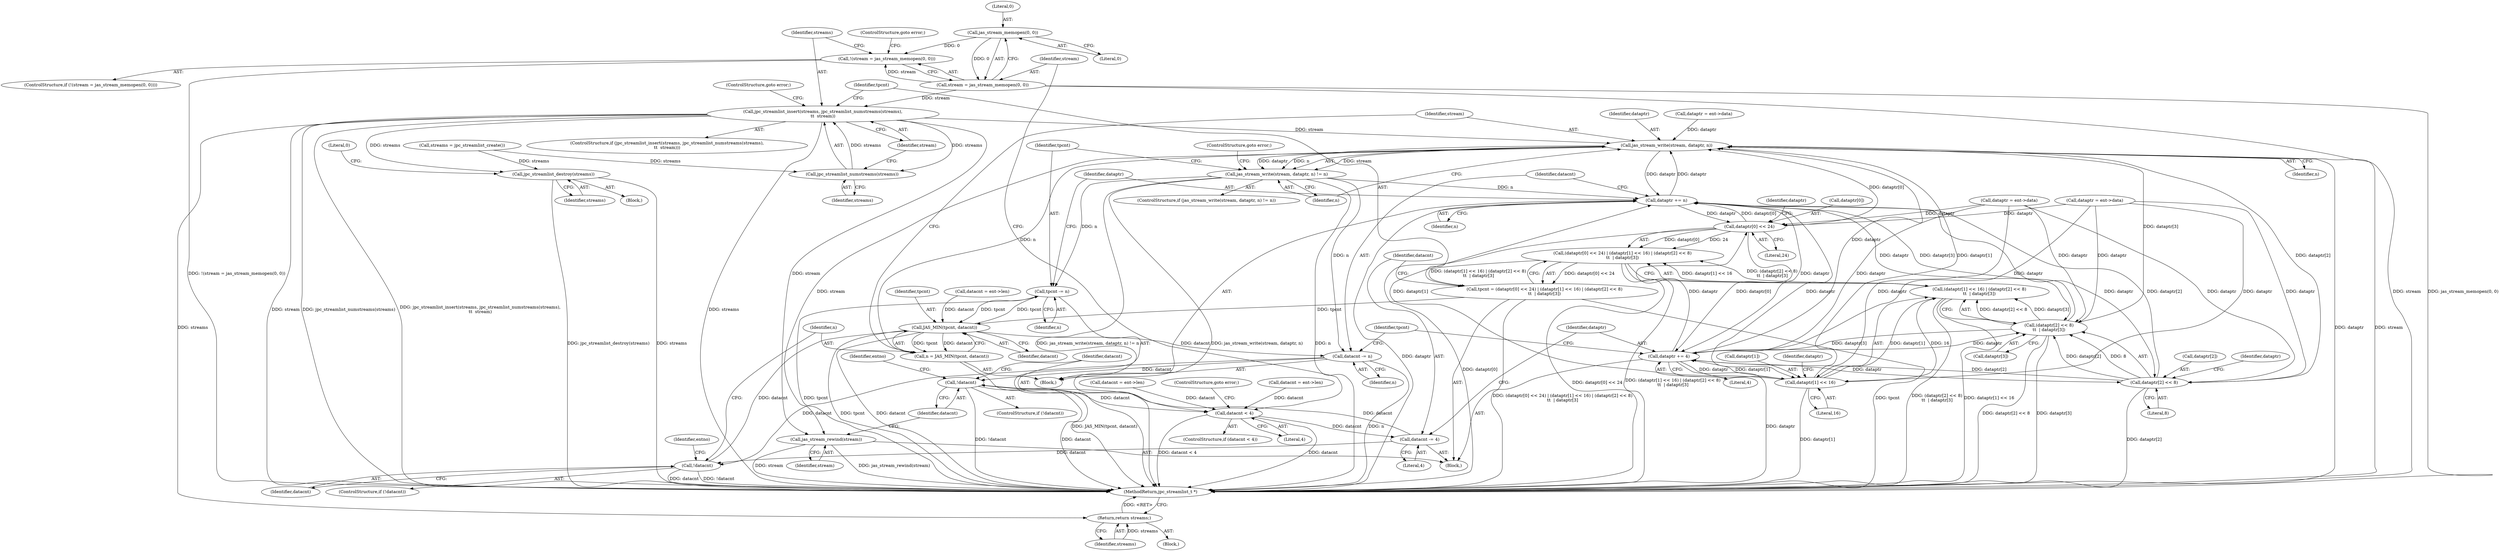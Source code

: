 digraph "0_jasper_d42b2388f7f8e0332c846675133acea151fc557a_37@API" {
"1000160" [label="(Call,jas_stream_memopen(0, 0))"];
"1000157" [label="(Call,!(stream = jas_stream_memopen(0, 0)))"];
"1000158" [label="(Call,stream = jas_stream_memopen(0, 0))"];
"1000166" [label="(Call,jpc_streamlist_insert(streams, jpc_streamlist_numstreams(streams),\n\t\t  stream))"];
"1000168" [label="(Call,jpc_streamlist_numstreams(streams))"];
"1000242" [label="(Call,jas_stream_write(stream, dataptr, n))"];
"1000241" [label="(Call,jas_stream_write(stream, dataptr, n) != n)"];
"1000249" [label="(Call,tpcnt -= n)"];
"1000237" [label="(Call,JAS_MIN(tpcnt, datacnt))"];
"1000235" [label="(Call,n = JAS_MIN(tpcnt, datacnt))"];
"1000255" [label="(Call,datacnt -= n)"];
"1000206" [label="(Call,!datacnt)"];
"1000261" [label="(Call,!datacnt)"];
"1000151" [label="(Call,datacnt < 4)"];
"1000196" [label="(Call,datacnt -= 4)"];
"1000252" [label="(Call,dataptr += n)"];
"1000176" [label="(Call,dataptr[0] << 24)"];
"1000175" [label="(Call,(dataptr[0] << 24) | (dataptr[1] << 16) | (dataptr[2] << 8)\n\t\t  | dataptr[3])"];
"1000173" [label="(Call,tpcnt = (dataptr[0] << 24) | (dataptr[1] << 16) | (dataptr[2] << 8)\n\t\t  | dataptr[3])"];
"1000199" [label="(Call,dataptr += 4)"];
"1000182" [label="(Call,dataptr[1] << 16)"];
"1000181" [label="(Call,(dataptr[1] << 16) | (dataptr[2] << 8)\n\t\t  | dataptr[3])"];
"1000188" [label="(Call,dataptr[2] << 8)"];
"1000187" [label="(Call,(dataptr[2] << 8)\n\t\t  | dataptr[3])"];
"1000258" [label="(Call,jas_stream_rewind(stream))"];
"1000290" [label="(Return,return streams;)"];
"1000296" [label="(Call,jpc_streamlist_destroy(streams))"];
"1000150" [label="(ControlStructure,if (datacnt < 4))"];
"1000249" [label="(Call,tpcnt -= n)"];
"1000156" [label="(ControlStructure,if (!(stream = jas_stream_memopen(0, 0))))"];
"1000245" [label="(Identifier,n)"];
"1000161" [label="(Literal,0)"];
"1000257" [label="(Identifier,n)"];
"1000250" [label="(Identifier,tpcnt)"];
"1000280" [label="(Call,dataptr = ent->data)"];
"1000176" [label="(Call,dataptr[0] << 24)"];
"1000199" [label="(Call,dataptr += 4)"];
"1000297" [label="(Identifier,streams)"];
"1000192" [label="(Literal,8)"];
"1000291" [label="(Identifier,streams)"];
"1000165" [label="(ControlStructure,if (jpc_streamlist_insert(streams, jpc_streamlist_numstreams(streams),\n\t\t  stream)))"];
"1000143" [label="(Call,datacnt = ent->len)"];
"1000254" [label="(Identifier,n)"];
"1000196" [label="(Call,datacnt -= 4)"];
"1000239" [label="(Identifier,datacnt)"];
"1000230" [label="(Call,datacnt = ent->len)"];
"1000172" [label="(ControlStructure,goto error;)"];
"1000186" [label="(Literal,16)"];
"1000183" [label="(Call,dataptr[1])"];
"1000212" [label="(Identifier,entno)"];
"1000166" [label="(Call,jpc_streamlist_insert(streams, jpc_streamlist_numstreams(streams),\n\t\t  stream))"];
"1000300" [label="(MethodReturn,jpc_streamlist_t *)"];
"1000104" [label="(Block,)"];
"1000261" [label="(Call,!datacnt)"];
"1000243" [label="(Identifier,stream)"];
"1000177" [label="(Call,dataptr[0])"];
"1000203" [label="(Identifier,tpcnt)"];
"1000170" [label="(Identifier,stream)"];
"1000236" [label="(Identifier,n)"];
"1000299" [label="(Literal,0)"];
"1000167" [label="(Identifier,streams)"];
"1000290" [label="(Return,return streams;)"];
"1000205" [label="(ControlStructure,if (!datacnt))"];
"1000174" [label="(Identifier,tpcnt)"];
"1000149" [label="(Block,)"];
"1000260" [label="(ControlStructure,if (!datacnt))"];
"1000164" [label="(ControlStructure,goto error;)"];
"1000184" [label="(Identifier,dataptr)"];
"1000190" [label="(Identifier,dataptr)"];
"1000182" [label="(Call,dataptr[1] << 16)"];
"1000151" [label="(Call,datacnt < 4)"];
"1000259" [label="(Identifier,stream)"];
"1000244" [label="(Identifier,dataptr)"];
"1000235" [label="(Call,n = JAS_MIN(tpcnt, datacnt))"];
"1000207" [label="(Identifier,datacnt)"];
"1000237" [label="(Call,JAS_MIN(tpcnt, datacnt))"];
"1000267" [label="(Identifier,entno)"];
"1000251" [label="(Identifier,n)"];
"1000160" [label="(Call,jas_stream_memopen(0, 0))"];
"1000240" [label="(ControlStructure,if (jas_stream_write(stream, dataptr, n) != n))"];
"1000157" [label="(Call,!(stream = jas_stream_memopen(0, 0)))"];
"1000138" [label="(Call,dataptr = ent->data)"];
"1000295" [label="(Block,)"];
"1000158" [label="(Call,stream = jas_stream_memopen(0, 0))"];
"1000225" [label="(Call,dataptr = ent->data)"];
"1000187" [label="(Call,(dataptr[2] << 8)\n\t\t  | dataptr[3])"];
"1000115" [label="(Call,streams = jpc_streamlist_create())"];
"1000201" [label="(Literal,4)"];
"1000169" [label="(Identifier,streams)"];
"1000189" [label="(Call,dataptr[2])"];
"1000256" [label="(Identifier,datacnt)"];
"1000296" [label="(Call,jpc_streamlist_destroy(streams))"];
"1000168" [label="(Call,jpc_streamlist_numstreams(streams))"];
"1000188" [label="(Call,dataptr[2] << 8)"];
"1000200" [label="(Identifier,dataptr)"];
"1000181" [label="(Call,(dataptr[1] << 16) | (dataptr[2] << 8)\n\t\t  | dataptr[3])"];
"1000159" [label="(Identifier,stream)"];
"1000206" [label="(Call,!datacnt)"];
"1000153" [label="(Literal,4)"];
"1000180" [label="(Literal,24)"];
"1000253" [label="(Identifier,dataptr)"];
"1000248" [label="(ControlStructure,goto error;)"];
"1000246" [label="(Identifier,n)"];
"1000198" [label="(Literal,4)"];
"1000197" [label="(Identifier,datacnt)"];
"1000175" [label="(Call,(dataptr[0] << 24) | (dataptr[1] << 16) | (dataptr[2] << 8)\n\t\t  | dataptr[3])"];
"1000162" [label="(Literal,0)"];
"1000155" [label="(ControlStructure,goto error;)"];
"1000194" [label="(Identifier,dataptr)"];
"1000204" [label="(Block,)"];
"1000242" [label="(Call,jas_stream_write(stream, dataptr, n))"];
"1000262" [label="(Identifier,datacnt)"];
"1000258" [label="(Call,jas_stream_rewind(stream))"];
"1000173" [label="(Call,tpcnt = (dataptr[0] << 24) | (dataptr[1] << 16) | (dataptr[2] << 8)\n\t\t  | dataptr[3])"];
"1000241" [label="(Call,jas_stream_write(stream, dataptr, n) != n)"];
"1000238" [label="(Identifier,tpcnt)"];
"1000193" [label="(Call,dataptr[3])"];
"1000285" [label="(Call,datacnt = ent->len)"];
"1000152" [label="(Identifier,datacnt)"];
"1000252" [label="(Call,dataptr += n)"];
"1000255" [label="(Call,datacnt -= n)"];
"1000160" -> "1000158"  [label="AST: "];
"1000160" -> "1000162"  [label="CFG: "];
"1000161" -> "1000160"  [label="AST: "];
"1000162" -> "1000160"  [label="AST: "];
"1000158" -> "1000160"  [label="CFG: "];
"1000160" -> "1000157"  [label="DDG: 0"];
"1000160" -> "1000158"  [label="DDG: 0"];
"1000157" -> "1000156"  [label="AST: "];
"1000157" -> "1000158"  [label="CFG: "];
"1000158" -> "1000157"  [label="AST: "];
"1000164" -> "1000157"  [label="CFG: "];
"1000167" -> "1000157"  [label="CFG: "];
"1000157" -> "1000300"  [label="DDG: !(stream = jas_stream_memopen(0, 0))"];
"1000158" -> "1000157"  [label="DDG: stream"];
"1000159" -> "1000158"  [label="AST: "];
"1000158" -> "1000300"  [label="DDG: stream"];
"1000158" -> "1000300"  [label="DDG: jas_stream_memopen(0, 0)"];
"1000158" -> "1000166"  [label="DDG: stream"];
"1000166" -> "1000165"  [label="AST: "];
"1000166" -> "1000170"  [label="CFG: "];
"1000167" -> "1000166"  [label="AST: "];
"1000168" -> "1000166"  [label="AST: "];
"1000170" -> "1000166"  [label="AST: "];
"1000172" -> "1000166"  [label="CFG: "];
"1000174" -> "1000166"  [label="CFG: "];
"1000166" -> "1000300"  [label="DDG: jpc_streamlist_numstreams(streams)"];
"1000166" -> "1000300"  [label="DDG: jpc_streamlist_insert(streams, jpc_streamlist_numstreams(streams),\n\t\t  stream)"];
"1000166" -> "1000300"  [label="DDG: streams"];
"1000166" -> "1000300"  [label="DDG: stream"];
"1000168" -> "1000166"  [label="DDG: streams"];
"1000166" -> "1000168"  [label="DDG: streams"];
"1000166" -> "1000242"  [label="DDG: stream"];
"1000166" -> "1000258"  [label="DDG: stream"];
"1000166" -> "1000290"  [label="DDG: streams"];
"1000166" -> "1000296"  [label="DDG: streams"];
"1000168" -> "1000169"  [label="CFG: "];
"1000169" -> "1000168"  [label="AST: "];
"1000170" -> "1000168"  [label="CFG: "];
"1000115" -> "1000168"  [label="DDG: streams"];
"1000242" -> "1000241"  [label="AST: "];
"1000242" -> "1000245"  [label="CFG: "];
"1000243" -> "1000242"  [label="AST: "];
"1000244" -> "1000242"  [label="AST: "];
"1000245" -> "1000242"  [label="AST: "];
"1000246" -> "1000242"  [label="CFG: "];
"1000242" -> "1000300"  [label="DDG: dataptr"];
"1000242" -> "1000300"  [label="DDG: stream"];
"1000242" -> "1000241"  [label="DDG: stream"];
"1000242" -> "1000241"  [label="DDG: dataptr"];
"1000242" -> "1000241"  [label="DDG: n"];
"1000252" -> "1000242"  [label="DDG: dataptr"];
"1000199" -> "1000242"  [label="DDG: dataptr"];
"1000225" -> "1000242"  [label="DDG: dataptr"];
"1000188" -> "1000242"  [label="DDG: dataptr[2]"];
"1000187" -> "1000242"  [label="DDG: dataptr[3]"];
"1000176" -> "1000242"  [label="DDG: dataptr[0]"];
"1000182" -> "1000242"  [label="DDG: dataptr[1]"];
"1000235" -> "1000242"  [label="DDG: n"];
"1000242" -> "1000252"  [label="DDG: dataptr"];
"1000242" -> "1000258"  [label="DDG: stream"];
"1000241" -> "1000240"  [label="AST: "];
"1000241" -> "1000246"  [label="CFG: "];
"1000246" -> "1000241"  [label="AST: "];
"1000248" -> "1000241"  [label="CFG: "];
"1000250" -> "1000241"  [label="CFG: "];
"1000241" -> "1000300"  [label="DDG: jas_stream_write(stream, dataptr, n)"];
"1000241" -> "1000300"  [label="DDG: n"];
"1000241" -> "1000300"  [label="DDG: jas_stream_write(stream, dataptr, n) != n"];
"1000241" -> "1000249"  [label="DDG: n"];
"1000241" -> "1000252"  [label="DDG: n"];
"1000241" -> "1000255"  [label="DDG: n"];
"1000249" -> "1000204"  [label="AST: "];
"1000249" -> "1000251"  [label="CFG: "];
"1000250" -> "1000249"  [label="AST: "];
"1000251" -> "1000249"  [label="AST: "];
"1000253" -> "1000249"  [label="CFG: "];
"1000249" -> "1000300"  [label="DDG: tpcnt"];
"1000249" -> "1000237"  [label="DDG: tpcnt"];
"1000237" -> "1000249"  [label="DDG: tpcnt"];
"1000237" -> "1000235"  [label="AST: "];
"1000237" -> "1000239"  [label="CFG: "];
"1000238" -> "1000237"  [label="AST: "];
"1000239" -> "1000237"  [label="AST: "];
"1000235" -> "1000237"  [label="CFG: "];
"1000237" -> "1000300"  [label="DDG: datacnt"];
"1000237" -> "1000300"  [label="DDG: tpcnt"];
"1000237" -> "1000235"  [label="DDG: tpcnt"];
"1000237" -> "1000235"  [label="DDG: datacnt"];
"1000173" -> "1000237"  [label="DDG: tpcnt"];
"1000206" -> "1000237"  [label="DDG: datacnt"];
"1000230" -> "1000237"  [label="DDG: datacnt"];
"1000237" -> "1000255"  [label="DDG: datacnt"];
"1000235" -> "1000204"  [label="AST: "];
"1000236" -> "1000235"  [label="AST: "];
"1000243" -> "1000235"  [label="CFG: "];
"1000235" -> "1000300"  [label="DDG: JAS_MIN(tpcnt, datacnt)"];
"1000255" -> "1000204"  [label="AST: "];
"1000255" -> "1000257"  [label="CFG: "];
"1000256" -> "1000255"  [label="AST: "];
"1000257" -> "1000255"  [label="AST: "];
"1000203" -> "1000255"  [label="CFG: "];
"1000255" -> "1000300"  [label="DDG: n"];
"1000255" -> "1000206"  [label="DDG: datacnt"];
"1000255" -> "1000261"  [label="DDG: datacnt"];
"1000206" -> "1000205"  [label="AST: "];
"1000206" -> "1000207"  [label="CFG: "];
"1000207" -> "1000206"  [label="AST: "];
"1000212" -> "1000206"  [label="CFG: "];
"1000236" -> "1000206"  [label="CFG: "];
"1000206" -> "1000300"  [label="DDG: !datacnt"];
"1000206" -> "1000300"  [label="DDG: datacnt"];
"1000196" -> "1000206"  [label="DDG: datacnt"];
"1000261" -> "1000260"  [label="AST: "];
"1000261" -> "1000262"  [label="CFG: "];
"1000262" -> "1000261"  [label="AST: "];
"1000152" -> "1000261"  [label="CFG: "];
"1000267" -> "1000261"  [label="CFG: "];
"1000261" -> "1000300"  [label="DDG: datacnt"];
"1000261" -> "1000300"  [label="DDG: !datacnt"];
"1000261" -> "1000151"  [label="DDG: datacnt"];
"1000196" -> "1000261"  [label="DDG: datacnt"];
"1000151" -> "1000150"  [label="AST: "];
"1000151" -> "1000153"  [label="CFG: "];
"1000152" -> "1000151"  [label="AST: "];
"1000153" -> "1000151"  [label="AST: "];
"1000155" -> "1000151"  [label="CFG: "];
"1000159" -> "1000151"  [label="CFG: "];
"1000151" -> "1000300"  [label="DDG: datacnt < 4"];
"1000151" -> "1000300"  [label="DDG: datacnt"];
"1000285" -> "1000151"  [label="DDG: datacnt"];
"1000143" -> "1000151"  [label="DDG: datacnt"];
"1000151" -> "1000196"  [label="DDG: datacnt"];
"1000196" -> "1000149"  [label="AST: "];
"1000196" -> "1000198"  [label="CFG: "];
"1000197" -> "1000196"  [label="AST: "];
"1000198" -> "1000196"  [label="AST: "];
"1000200" -> "1000196"  [label="CFG: "];
"1000252" -> "1000204"  [label="AST: "];
"1000252" -> "1000254"  [label="CFG: "];
"1000253" -> "1000252"  [label="AST: "];
"1000254" -> "1000252"  [label="AST: "];
"1000256" -> "1000252"  [label="CFG: "];
"1000252" -> "1000300"  [label="DDG: dataptr"];
"1000252" -> "1000176"  [label="DDG: dataptr"];
"1000252" -> "1000182"  [label="DDG: dataptr"];
"1000252" -> "1000188"  [label="DDG: dataptr"];
"1000252" -> "1000187"  [label="DDG: dataptr"];
"1000252" -> "1000199"  [label="DDG: dataptr"];
"1000188" -> "1000252"  [label="DDG: dataptr[2]"];
"1000187" -> "1000252"  [label="DDG: dataptr[3]"];
"1000182" -> "1000252"  [label="DDG: dataptr[1]"];
"1000176" -> "1000252"  [label="DDG: dataptr[0]"];
"1000176" -> "1000175"  [label="AST: "];
"1000176" -> "1000180"  [label="CFG: "];
"1000177" -> "1000176"  [label="AST: "];
"1000180" -> "1000176"  [label="AST: "];
"1000184" -> "1000176"  [label="CFG: "];
"1000176" -> "1000300"  [label="DDG: dataptr[0]"];
"1000176" -> "1000175"  [label="DDG: dataptr[0]"];
"1000176" -> "1000175"  [label="DDG: 24"];
"1000199" -> "1000176"  [label="DDG: dataptr"];
"1000138" -> "1000176"  [label="DDG: dataptr"];
"1000280" -> "1000176"  [label="DDG: dataptr"];
"1000176" -> "1000199"  [label="DDG: dataptr[0]"];
"1000175" -> "1000173"  [label="AST: "];
"1000175" -> "1000181"  [label="CFG: "];
"1000181" -> "1000175"  [label="AST: "];
"1000173" -> "1000175"  [label="CFG: "];
"1000175" -> "1000300"  [label="DDG: (dataptr[1] << 16) | (dataptr[2] << 8)\n\t\t  | dataptr[3]"];
"1000175" -> "1000300"  [label="DDG: dataptr[0] << 24"];
"1000175" -> "1000173"  [label="DDG: dataptr[0] << 24"];
"1000175" -> "1000173"  [label="DDG: (dataptr[1] << 16) | (dataptr[2] << 8)\n\t\t  | dataptr[3]"];
"1000181" -> "1000175"  [label="DDG: dataptr[1] << 16"];
"1000181" -> "1000175"  [label="DDG: (dataptr[2] << 8)\n\t\t  | dataptr[3]"];
"1000173" -> "1000149"  [label="AST: "];
"1000174" -> "1000173"  [label="AST: "];
"1000197" -> "1000173"  [label="CFG: "];
"1000173" -> "1000300"  [label="DDG: tpcnt"];
"1000173" -> "1000300"  [label="DDG: (dataptr[0] << 24) | (dataptr[1] << 16) | (dataptr[2] << 8)\n\t\t  | dataptr[3]"];
"1000199" -> "1000149"  [label="AST: "];
"1000199" -> "1000201"  [label="CFG: "];
"1000200" -> "1000199"  [label="AST: "];
"1000201" -> "1000199"  [label="AST: "];
"1000203" -> "1000199"  [label="CFG: "];
"1000199" -> "1000300"  [label="DDG: dataptr"];
"1000199" -> "1000182"  [label="DDG: dataptr"];
"1000199" -> "1000188"  [label="DDG: dataptr"];
"1000199" -> "1000187"  [label="DDG: dataptr"];
"1000188" -> "1000199"  [label="DDG: dataptr[2]"];
"1000138" -> "1000199"  [label="DDG: dataptr"];
"1000182" -> "1000199"  [label="DDG: dataptr[1]"];
"1000187" -> "1000199"  [label="DDG: dataptr[3]"];
"1000280" -> "1000199"  [label="DDG: dataptr"];
"1000182" -> "1000181"  [label="AST: "];
"1000182" -> "1000186"  [label="CFG: "];
"1000183" -> "1000182"  [label="AST: "];
"1000186" -> "1000182"  [label="AST: "];
"1000190" -> "1000182"  [label="CFG: "];
"1000182" -> "1000300"  [label="DDG: dataptr[1]"];
"1000182" -> "1000181"  [label="DDG: dataptr[1]"];
"1000182" -> "1000181"  [label="DDG: 16"];
"1000138" -> "1000182"  [label="DDG: dataptr"];
"1000280" -> "1000182"  [label="DDG: dataptr"];
"1000181" -> "1000187"  [label="CFG: "];
"1000187" -> "1000181"  [label="AST: "];
"1000181" -> "1000300"  [label="DDG: dataptr[1] << 16"];
"1000181" -> "1000300"  [label="DDG: (dataptr[2] << 8)\n\t\t  | dataptr[3]"];
"1000187" -> "1000181"  [label="DDG: dataptr[2] << 8"];
"1000187" -> "1000181"  [label="DDG: dataptr[3]"];
"1000188" -> "1000187"  [label="AST: "];
"1000188" -> "1000192"  [label="CFG: "];
"1000189" -> "1000188"  [label="AST: "];
"1000192" -> "1000188"  [label="AST: "];
"1000194" -> "1000188"  [label="CFG: "];
"1000188" -> "1000300"  [label="DDG: dataptr[2]"];
"1000188" -> "1000187"  [label="DDG: dataptr[2]"];
"1000188" -> "1000187"  [label="DDG: 8"];
"1000138" -> "1000188"  [label="DDG: dataptr"];
"1000280" -> "1000188"  [label="DDG: dataptr"];
"1000187" -> "1000193"  [label="CFG: "];
"1000193" -> "1000187"  [label="AST: "];
"1000187" -> "1000300"  [label="DDG: dataptr[2] << 8"];
"1000187" -> "1000300"  [label="DDG: dataptr[3]"];
"1000138" -> "1000187"  [label="DDG: dataptr"];
"1000280" -> "1000187"  [label="DDG: dataptr"];
"1000258" -> "1000149"  [label="AST: "];
"1000258" -> "1000259"  [label="CFG: "];
"1000259" -> "1000258"  [label="AST: "];
"1000262" -> "1000258"  [label="CFG: "];
"1000258" -> "1000300"  [label="DDG: stream"];
"1000258" -> "1000300"  [label="DDG: jas_stream_rewind(stream)"];
"1000290" -> "1000104"  [label="AST: "];
"1000290" -> "1000291"  [label="CFG: "];
"1000291" -> "1000290"  [label="AST: "];
"1000300" -> "1000290"  [label="CFG: "];
"1000290" -> "1000300"  [label="DDG: <RET>"];
"1000291" -> "1000290"  [label="DDG: streams"];
"1000296" -> "1000295"  [label="AST: "];
"1000296" -> "1000297"  [label="CFG: "];
"1000297" -> "1000296"  [label="AST: "];
"1000299" -> "1000296"  [label="CFG: "];
"1000296" -> "1000300"  [label="DDG: jpc_streamlist_destroy(streams)"];
"1000296" -> "1000300"  [label="DDG: streams"];
"1000115" -> "1000296"  [label="DDG: streams"];
}
